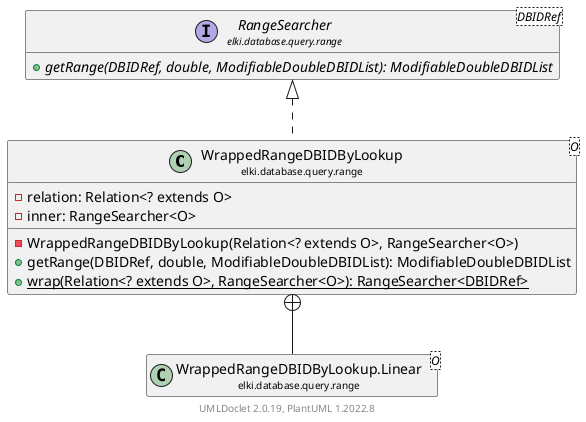 @startuml
    remove .*\.(Instance|Par|Parameterizer|Factory)$
    set namespaceSeparator none
    hide empty fields
    hide empty methods

    class "<size:14>WrappedRangeDBIDByLookup\n<size:10>elki.database.query.range" as elki.database.query.range.WrappedRangeDBIDByLookup<O> [[WrappedRangeDBIDByLookup.html]] {
        -relation: Relation<? extends O>
        -inner: RangeSearcher<O>
        -WrappedRangeDBIDByLookup(Relation<? extends O>, RangeSearcher<O>)
        +getRange(DBIDRef, double, ModifiableDoubleDBIDList): ModifiableDoubleDBIDList
        {static} +wrap(Relation<? extends O>, RangeSearcher<O>): RangeSearcher<DBIDRef>
    }

    interface "<size:14>RangeSearcher\n<size:10>elki.database.query.range" as elki.database.query.range.RangeSearcher<DBIDRef> [[RangeSearcher.html]] {
        {abstract} +getRange(DBIDRef, double, ModifiableDoubleDBIDList): ModifiableDoubleDBIDList
    }
    class "<size:14>WrappedRangeDBIDByLookup.Linear\n<size:10>elki.database.query.range" as elki.database.query.range.WrappedRangeDBIDByLookup.Linear<O> [[WrappedRangeDBIDByLookup.Linear.html]]

    elki.database.query.range.RangeSearcher <|.. elki.database.query.range.WrappedRangeDBIDByLookup
    elki.database.query.range.WrappedRangeDBIDByLookup +-- elki.database.query.range.WrappedRangeDBIDByLookup.Linear

    center footer UMLDoclet 2.0.19, PlantUML 1.2022.8
@enduml
